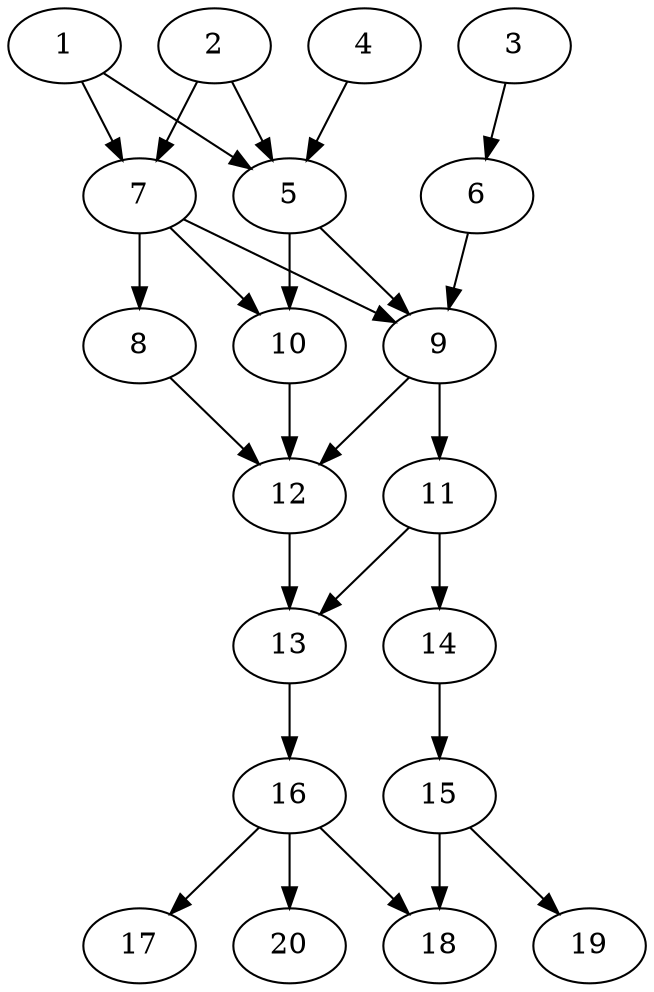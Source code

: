 // DAG automatically generated by daggen at Tue Jul 23 14:27:02 2019
// ./daggen --dot -n 20 --ccr 0.4 --fat 0.5 --regular 0.5 --density 0.7 --mindata 5242880 --maxdata 52428800 
digraph G {
  1 [size="18304000", alpha="0.08", expect_size="7321600"] 
  1 -> 5 [size ="7321600"]
  1 -> 7 [size ="7321600"]
  2 [size="63964160", alpha="0.07", expect_size="25585664"] 
  2 -> 5 [size ="25585664"]
  2 -> 7 [size ="25585664"]
  3 [size="63257600", alpha="0.02", expect_size="25303040"] 
  3 -> 6 [size ="25303040"]
  4 [size="121054720", alpha="0.07", expect_size="48421888"] 
  4 -> 5 [size ="48421888"]
  5 [size="116359680", alpha="0.09", expect_size="46543872"] 
  5 -> 9 [size ="46543872"]
  5 -> 10 [size ="46543872"]
  6 [size="39495680", alpha="0.11", expect_size="15798272"] 
  6 -> 9 [size ="15798272"]
  7 [size="82964480", alpha="0.05", expect_size="33185792"] 
  7 -> 8 [size ="33185792"]
  7 -> 9 [size ="33185792"]
  7 -> 10 [size ="33185792"]
  8 [size="71221760", alpha="0.07", expect_size="28488704"] 
  8 -> 12 [size ="28488704"]
  9 [size="14819840", alpha="0.15", expect_size="5927936"] 
  9 -> 11 [size ="5927936"]
  9 -> 12 [size ="5927936"]
  10 [size="37557760", alpha="0.15", expect_size="15023104"] 
  10 -> 12 [size ="15023104"]
  11 [size="26552320", alpha="0.11", expect_size="10620928"] 
  11 -> 13 [size ="10620928"]
  11 -> 14 [size ="10620928"]
  12 [size="75023360", alpha="0.00", expect_size="30009344"] 
  12 -> 13 [size ="30009344"]
  13 [size="113756160", alpha="0.03", expect_size="45502464"] 
  13 -> 16 [size ="45502464"]
  14 [size="125660160", alpha="0.18", expect_size="50264064"] 
  14 -> 15 [size ="50264064"]
  15 [size="51215360", alpha="0.06", expect_size="20486144"] 
  15 -> 18 [size ="20486144"]
  15 -> 19 [size ="20486144"]
  16 [size="102538240", alpha="0.18", expect_size="41015296"] 
  16 -> 17 [size ="41015296"]
  16 -> 18 [size ="41015296"]
  16 -> 20 [size ="41015296"]
  17 [size="47695360", alpha="0.09", expect_size="19078144"] 
  18 [size="75527680", alpha="0.07", expect_size="30211072"] 
  19 [size="116884480", alpha="0.12", expect_size="46753792"] 
  20 [size="88555520", alpha="0.20", expect_size="35422208"] 
}
